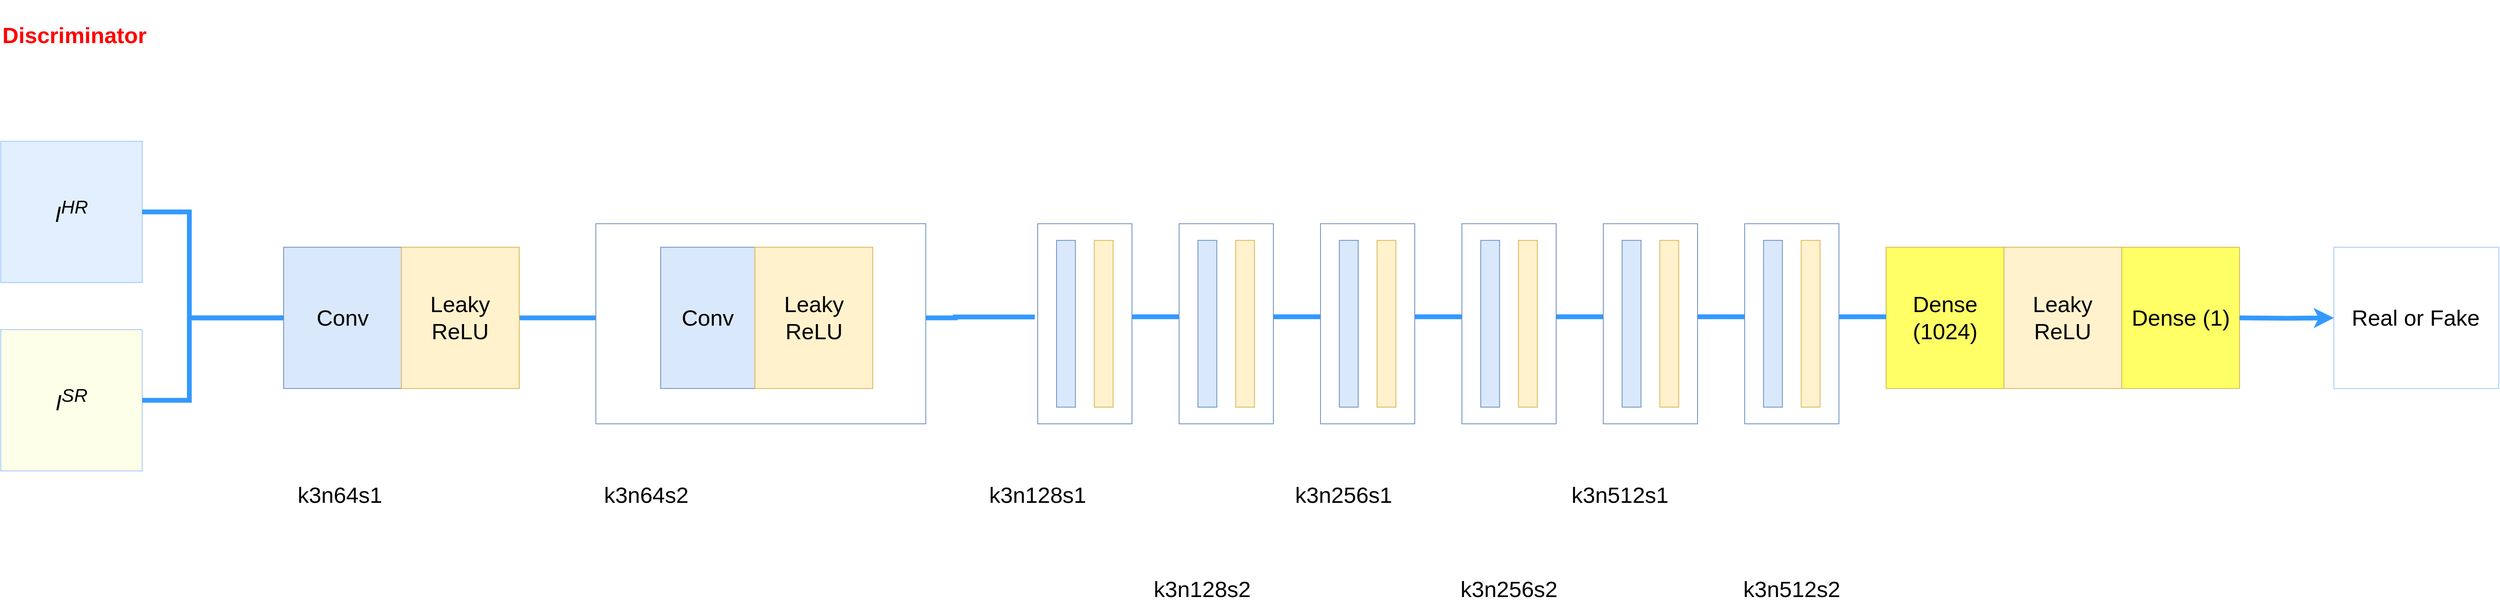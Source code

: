 <mxfile version="26.2.14">
  <diagram name="第 1 页" id="zd6RHvnpCG602YXMuTFv">
    <mxGraphModel dx="2620" dy="1557" grid="0" gridSize="10" guides="1" tooltips="1" connect="1" arrows="1" fold="1" page="1" pageScale="1" pageWidth="3300" pageHeight="2339" math="0" shadow="0">
      <root>
        <mxCell id="0" />
        <mxCell id="1" parent="0" />
        <mxCell id="ZQzBsFarwEVN76N8cBqX-27" style="edgeStyle=orthogonalEdgeStyle;rounded=0;orthogonalLoop=1;jettySize=auto;html=1;endArrow=none;endFill=1;strokeColor=#3399FF;strokeWidth=6;startFill=0;fontSize=28;" parent="1" source="ZQzBsFarwEVN76N8cBqX-7" target="ZQzBsFarwEVN76N8cBqX-9" edge="1">
          <mxGeometry relative="1" as="geometry" />
        </mxCell>
        <mxCell id="ZQzBsFarwEVN76N8cBqX-1" style="edgeStyle=orthogonalEdgeStyle;rounded=0;orthogonalLoop=1;jettySize=auto;html=1;endArrow=none;endFill=1;strokeColor=#3399FF;strokeWidth=6;startFill=0;entryX=-0.031;entryY=0.466;entryDx=0;entryDy=0;entryPerimeter=0;fontSize=28;" parent="1" source="ZQzBsFarwEVN76N8cBqX-11" target="ZQzBsFarwEVN76N8cBqX-31" edge="1">
          <mxGeometry relative="1" as="geometry">
            <mxPoint x="1237.371" y="1083.25" as="targetPoint" />
          </mxGeometry>
        </mxCell>
        <mxCell id="ZQzBsFarwEVN76N8cBqX-2" value="" style="rounded=0;whiteSpace=wrap;html=1;fillColor=#FFFFFF;strokeColor=#6c8ebf;fontSize=28;" parent="1" vertex="1">
          <mxGeometry x="794.873" y="965.25" width="412.999" height="250.75" as="geometry" />
        </mxCell>
        <mxCell id="ZQzBsFarwEVN76N8cBqX-3" value="Discriminator" style="text;html=1;strokeColor=none;fillColor=none;align=left;verticalAlign=middle;whiteSpace=wrap;rounded=0;fontSize=28;fontColor=#FF0000;fontStyle=1" parent="1" vertex="1">
          <mxGeometry x="50" y="685" width="353.999" height="88.5" as="geometry" />
        </mxCell>
        <mxCell id="ZQzBsFarwEVN76N8cBqX-4" value="&lt;i&gt;I&lt;sup&gt;HR&lt;/sup&gt;&lt;/i&gt;" style="shape=rectangle;whiteSpace=wrap;html=1;strokeColor=#a1c7ff;fillColor=#e1efff;fontSize=28;verticalAlign=middle;align=center;" parent="1" vertex="1">
          <mxGeometry x="50" y="862" width="176.999" height="177.0" as="geometry" />
        </mxCell>
        <mxCell id="ZQzBsFarwEVN76N8cBqX-5" value="&lt;i&gt;I&lt;sup&gt;SR&lt;/sup&gt;&lt;/i&gt;" style="shape=rectangle;whiteSpace=wrap;html=1;strokeColor=#a1c7ff;fillColor=#FEFFE8;fontSize=28;verticalAlign=middle;align=center;" parent="1" vertex="1">
          <mxGeometry x="50" y="1098" width="176.999" height="177.0" as="geometry" />
        </mxCell>
        <mxCell id="ZQzBsFarwEVN76N8cBqX-6" value="Conv" style="rounded=0;whiteSpace=wrap;html=1;fillColor=#dae8fc;strokeColor=#6c8ebf;align=center;verticalAlign=middle;fontSize=28;" parent="1" vertex="1">
          <mxGeometry x="403.999" y="994.75" width="147.5" height="177.0" as="geometry" />
        </mxCell>
        <mxCell id="ZQzBsFarwEVN76N8cBqX-7" value="Leaky ReLU" style="rounded=0;whiteSpace=wrap;html=1;fillColor=#fff2cc;strokeColor=#d6b656;align=center;verticalAlign=middle;fontSize=28;" parent="1" vertex="1">
          <mxGeometry x="551.498" y="994.75" width="147.5" height="177.0" as="geometry" />
        </mxCell>
        <mxCell id="ZQzBsFarwEVN76N8cBqX-8" value="k3n64s1" style="text;html=1;strokeColor=none;fillColor=none;align=center;verticalAlign=middle;whiteSpace=wrap;rounded=0;fontSize=28;" parent="1" vertex="1">
          <mxGeometry x="327.299" y="1275" width="294.999" height="59.0" as="geometry" />
        </mxCell>
        <mxCell id="ZQzBsFarwEVN76N8cBqX-9" value="Conv" style="rounded=0;whiteSpace=wrap;html=1;fillColor=#dae8fc;strokeColor=#6c8ebf;align=center;verticalAlign=middle;fontSize=28;" parent="1" vertex="1">
          <mxGeometry x="875.997" y="994.75" width="118.0" height="177.0" as="geometry" />
        </mxCell>
        <mxCell id="ZQzBsFarwEVN76N8cBqX-11" value="Leaky ReLU" style="rounded=0;whiteSpace=wrap;html=1;fillColor=#fff2cc;strokeColor=#d6b656;align=center;verticalAlign=middle;fontSize=28;" parent="1" vertex="1">
          <mxGeometry x="993.997" y="994.75" width="147.5" height="177.0" as="geometry" />
        </mxCell>
        <mxCell id="ZQzBsFarwEVN76N8cBqX-12" value="k3n64s2" style="text;html=1;strokeColor=none;fillColor=none;align=center;verticalAlign=middle;whiteSpace=wrap;rounded=0;fontSize=28;" parent="1" vertex="1">
          <mxGeometry x="681.298" y="1275" width="353.999" height="59.0" as="geometry" />
        </mxCell>
        <mxCell id="ZQzBsFarwEVN76N8cBqX-13" value="k3n128s1" style="text;html=1;strokeColor=none;fillColor=none;align=center;verticalAlign=middle;whiteSpace=wrap;rounded=0;fontSize=28;" parent="1" vertex="1">
          <mxGeometry x="1170.996" y="1275" width="353.999" height="59.0" as="geometry" />
        </mxCell>
        <mxCell id="ZQzBsFarwEVN76N8cBqX-14" value="k3n128s2" style="text;html=1;strokeColor=none;fillColor=none;align=center;verticalAlign=middle;whiteSpace=wrap;rounded=0;fontSize=28;" parent="1" vertex="1">
          <mxGeometry x="1377.496" y="1393" width="353.999" height="59.0" as="geometry" />
        </mxCell>
        <mxCell id="ZQzBsFarwEVN76N8cBqX-15" value="k3n256s1" style="text;html=1;strokeColor=none;fillColor=none;align=center;verticalAlign=middle;whiteSpace=wrap;rounded=0;fontSize=28;" parent="1" vertex="1">
          <mxGeometry x="1554.495" y="1275" width="353.999" height="59.0" as="geometry" />
        </mxCell>
        <mxCell id="ZQzBsFarwEVN76N8cBqX-16" value="k3n256s2" style="text;html=1;strokeColor=none;fillColor=none;align=center;verticalAlign=middle;whiteSpace=wrap;rounded=0;fontSize=28;" parent="1" vertex="1">
          <mxGeometry x="1760.995" y="1393" width="353.999" height="59.0" as="geometry" />
        </mxCell>
        <mxCell id="ZQzBsFarwEVN76N8cBqX-17" value="k3n512s1" style="text;html=1;strokeColor=none;fillColor=none;align=center;verticalAlign=middle;whiteSpace=wrap;rounded=0;fontSize=28;" parent="1" vertex="1">
          <mxGeometry x="1899.644" y="1275" width="353.999" height="59.0" as="geometry" />
        </mxCell>
        <mxCell id="ZQzBsFarwEVN76N8cBqX-18" value="k3n512s2" style="text;html=1;strokeColor=none;fillColor=none;align=center;verticalAlign=middle;whiteSpace=wrap;rounded=0;fontSize=28;" parent="1" vertex="1">
          <mxGeometry x="2114.993" y="1393" width="353.999" height="59.0" as="geometry" />
        </mxCell>
        <mxCell id="ZQzBsFarwEVN76N8cBqX-19" value="Dense (1024)" style="rounded=0;whiteSpace=wrap;html=1;fillColor=#FFFF66;strokeColor=#d6b656;align=center;verticalAlign=middle;fontSize=28;" parent="1" vertex="1">
          <mxGeometry x="2409.992" y="994.75" width="147.5" height="177.0" as="geometry" />
        </mxCell>
        <mxCell id="ZQzBsFarwEVN76N8cBqX-20" value="Leaky ReLU" style="rounded=0;whiteSpace=wrap;html=1;fillColor=#fff2cc;strokeColor=#d6b656;align=center;verticalAlign=middle;fontSize=28;" parent="1" vertex="1">
          <mxGeometry x="2557.492" y="994.75" width="147.5" height="177.0" as="geometry" />
        </mxCell>
        <mxCell id="ZQzBsFarwEVN76N8cBqX-21" value="Dense (1)" style="rounded=0;whiteSpace=wrap;html=1;fillColor=#FFFF66;strokeColor=#d6b656;align=center;verticalAlign=middle;fontSize=28;" parent="1" vertex="1">
          <mxGeometry x="2704.992" y="994.75" width="147.5" height="177.0" as="geometry" />
        </mxCell>
        <mxCell id="ZQzBsFarwEVN76N8cBqX-23" value="Real or Fake" style="shape=rectangle;whiteSpace=wrap;html=1;strokeColor=#a1c7ff;fillColor=#FFFFFF;fontSize=28;verticalAlign=middle;align=center;" parent="1" vertex="1">
          <mxGeometry x="2970.491" y="994.75" width="206.499" height="177.0" as="geometry" />
        </mxCell>
        <mxCell id="ZQzBsFarwEVN76N8cBqX-24" style="edgeStyle=orthogonalEdgeStyle;rounded=0;orthogonalLoop=1;jettySize=auto;html=1;endArrow=none;endFill=0;strokeColor=#3399FF;strokeWidth=6;fontSize=28;" parent="1" source="ZQzBsFarwEVN76N8cBqX-4" target="ZQzBsFarwEVN76N8cBqX-6" edge="1">
          <mxGeometry relative="1" as="geometry">
            <mxPoint x="285.999" y="950.5" as="sourcePoint" />
            <mxPoint x="344.999" y="1083.25" as="targetPoint" />
            <Array as="points">
              <mxPoint x="285.999" y="950.5" />
              <mxPoint x="285.999" y="1083.25" />
            </Array>
          </mxGeometry>
        </mxCell>
        <mxCell id="ZQzBsFarwEVN76N8cBqX-25" style="edgeStyle=orthogonalEdgeStyle;rounded=0;orthogonalLoop=1;jettySize=auto;html=1;endArrow=none;endFill=0;strokeColor=#3399FF;strokeWidth=6;fontSize=28;" parent="1" source="ZQzBsFarwEVN76N8cBqX-5" target="ZQzBsFarwEVN76N8cBqX-6" edge="1">
          <mxGeometry relative="1" as="geometry">
            <mxPoint x="285.999" y="1186.5" as="sourcePoint" />
            <mxPoint x="344.999" y="1083.25" as="targetPoint" />
            <Array as="points">
              <mxPoint x="285.999" y="1186.5" />
              <mxPoint x="285.999" y="1083.25" />
            </Array>
          </mxGeometry>
        </mxCell>
        <mxCell id="ZQzBsFarwEVN76N8cBqX-26" style="edgeStyle=orthogonalEdgeStyle;rounded=0;orthogonalLoop=1;jettySize=auto;html=1;endArrow=none;endFill=1;strokeColor=#3399FF;strokeWidth=2;startFill=0;fontSize=28;" parent="1" target="ZQzBsFarwEVN76N8cBqX-6" edge="1">
          <mxGeometry relative="1" as="geometry">
            <mxPoint x="285.999" y="1083.25" as="sourcePoint" />
          </mxGeometry>
        </mxCell>
        <mxCell id="ZQzBsFarwEVN76N8cBqX-28" style="edgeStyle=orthogonalEdgeStyle;rounded=0;orthogonalLoop=1;jettySize=auto;html=1;endArrow=none;endFill=1;strokeColor=#3399FF;strokeWidth=6;startFill=0;fontSize=28;" parent="1" edge="1">
          <mxGeometry relative="1" as="geometry">
            <mxPoint x="1463.045" y="1081.834" as="sourcePoint" />
            <mxPoint x="1524.995" y="1081.834" as="targetPoint" />
          </mxGeometry>
        </mxCell>
        <mxCell id="ZQzBsFarwEVN76N8cBqX-29" style="edgeStyle=orthogonalEdgeStyle;rounded=0;orthogonalLoop=1;jettySize=auto;html=1;endArrow=classic;endFill=1;strokeColor=#3399FF;strokeWidth=6;fontSize=28;" parent="1" target="ZQzBsFarwEVN76N8cBqX-23" edge="1">
          <mxGeometry relative="1" as="geometry">
            <mxPoint x="2852.491" y="1083.25" as="sourcePoint" />
          </mxGeometry>
        </mxCell>
        <mxCell id="ZQzBsFarwEVN76N8cBqX-30" value="" style="group;fontSize=28;" parent="1" vertex="1" connectable="0">
          <mxGeometry x="1347.996" y="965.25" width="118.0" height="250.75" as="geometry" />
        </mxCell>
        <mxCell id="ZQzBsFarwEVN76N8cBqX-31" value="" style="rounded=0;whiteSpace=wrap;html=1;fillColor=#FFFFFF;strokeColor=#6c8ebf;fontSize=28;" parent="ZQzBsFarwEVN76N8cBqX-30" vertex="1">
          <mxGeometry width="118.0" height="250.75" as="geometry" />
        </mxCell>
        <mxCell id="ZQzBsFarwEVN76N8cBqX-33" value="" style="rounded=0;whiteSpace=wrap;html=1;fillColor=#fff2cc;strokeColor=#d6b656;fontSize=28;" parent="ZQzBsFarwEVN76N8cBqX-30" vertex="1">
          <mxGeometry x="70.8" y="20.896" width="23.6" height="208.958" as="geometry" />
        </mxCell>
        <mxCell id="ZQzBsFarwEVN76N8cBqX-34" value="" style="rounded=0;whiteSpace=wrap;html=1;fillColor=#dae8fc;strokeColor=#6c8ebf;fontSize=28;" parent="ZQzBsFarwEVN76N8cBqX-30" vertex="1">
          <mxGeometry x="23.6" y="20.896" width="23.6" height="208.958" as="geometry" />
        </mxCell>
        <mxCell id="ZQzBsFarwEVN76N8cBqX-35" style="edgeStyle=orthogonalEdgeStyle;rounded=0;orthogonalLoop=1;jettySize=auto;html=1;endArrow=none;endFill=1;strokeColor=#3399FF;strokeWidth=6;startFill=0;fontSize=28;" parent="1" edge="1">
          <mxGeometry relative="1" as="geometry">
            <mxPoint x="1640.045" y="1081.834" as="sourcePoint" />
            <mxPoint x="1701.995" y="1081.834" as="targetPoint" />
          </mxGeometry>
        </mxCell>
        <mxCell id="ZQzBsFarwEVN76N8cBqX-36" value="" style="group;fontSize=28;" parent="1" vertex="1" connectable="0">
          <mxGeometry x="1524.995" y="965.25" width="118.0" height="250.75" as="geometry" />
        </mxCell>
        <mxCell id="ZQzBsFarwEVN76N8cBqX-37" value="" style="rounded=0;whiteSpace=wrap;html=1;fillColor=#FFFFFF;strokeColor=#6c8ebf;fontSize=28;" parent="ZQzBsFarwEVN76N8cBqX-36" vertex="1">
          <mxGeometry width="118.0" height="250.75" as="geometry" />
        </mxCell>
        <mxCell id="ZQzBsFarwEVN76N8cBqX-39" value="" style="rounded=0;whiteSpace=wrap;html=1;fillColor=#fff2cc;strokeColor=#d6b656;fontSize=28;" parent="ZQzBsFarwEVN76N8cBqX-36" vertex="1">
          <mxGeometry x="70.8" y="20.896" width="23.6" height="208.958" as="geometry" />
        </mxCell>
        <mxCell id="ZQzBsFarwEVN76N8cBqX-40" value="" style="rounded=0;whiteSpace=wrap;html=1;fillColor=#dae8fc;strokeColor=#6c8ebf;fontSize=28;" parent="ZQzBsFarwEVN76N8cBqX-36" vertex="1">
          <mxGeometry x="23.6" y="20.896" width="23.6" height="208.958" as="geometry" />
        </mxCell>
        <mxCell id="ZQzBsFarwEVN76N8cBqX-41" style="edgeStyle=orthogonalEdgeStyle;rounded=0;orthogonalLoop=1;jettySize=auto;html=1;endArrow=none;endFill=1;strokeColor=#3399FF;strokeWidth=6;startFill=0;fontSize=28;" parent="1" edge="1">
          <mxGeometry relative="1" as="geometry">
            <mxPoint x="1817.044" y="1081.834" as="sourcePoint" />
            <mxPoint x="1878.994" y="1081.834" as="targetPoint" />
          </mxGeometry>
        </mxCell>
        <mxCell id="ZQzBsFarwEVN76N8cBqX-42" value="" style="group;fontSize=28;" parent="1" vertex="1" connectable="0">
          <mxGeometry x="1701.995" y="965.25" width="118.0" height="250.75" as="geometry" />
        </mxCell>
        <mxCell id="ZQzBsFarwEVN76N8cBqX-43" value="" style="rounded=0;whiteSpace=wrap;html=1;fillColor=#FFFFFF;strokeColor=#6c8ebf;fontSize=28;" parent="ZQzBsFarwEVN76N8cBqX-42" vertex="1">
          <mxGeometry width="118.0" height="250.75" as="geometry" />
        </mxCell>
        <mxCell id="ZQzBsFarwEVN76N8cBqX-45" value="" style="rounded=0;whiteSpace=wrap;html=1;fillColor=#fff2cc;strokeColor=#d6b656;fontSize=28;" parent="ZQzBsFarwEVN76N8cBqX-42" vertex="1">
          <mxGeometry x="70.8" y="20.896" width="23.6" height="208.958" as="geometry" />
        </mxCell>
        <mxCell id="ZQzBsFarwEVN76N8cBqX-46" value="" style="rounded=0;whiteSpace=wrap;html=1;fillColor=#dae8fc;strokeColor=#6c8ebf;fontSize=28;" parent="ZQzBsFarwEVN76N8cBqX-42" vertex="1">
          <mxGeometry x="23.6" y="20.896" width="23.6" height="208.958" as="geometry" />
        </mxCell>
        <mxCell id="ZQzBsFarwEVN76N8cBqX-47" style="edgeStyle=orthogonalEdgeStyle;rounded=0;orthogonalLoop=1;jettySize=auto;html=1;endArrow=none;endFill=1;strokeColor=#3399FF;strokeWidth=6;startFill=0;fontSize=28;" parent="1" edge="1">
          <mxGeometry relative="1" as="geometry">
            <mxPoint x="1994.044" y="1081.834" as="sourcePoint" />
            <mxPoint x="2055.994" y="1081.834" as="targetPoint" />
          </mxGeometry>
        </mxCell>
        <mxCell id="ZQzBsFarwEVN76N8cBqX-48" value="" style="group;fontSize=28;" parent="1" vertex="1" connectable="0">
          <mxGeometry x="1878.994" y="965.25" width="118.0" height="250.75" as="geometry" />
        </mxCell>
        <mxCell id="ZQzBsFarwEVN76N8cBqX-49" value="" style="rounded=0;whiteSpace=wrap;html=1;fillColor=#FFFFFF;strokeColor=#6c8ebf;fontSize=28;" parent="ZQzBsFarwEVN76N8cBqX-48" vertex="1">
          <mxGeometry width="118.0" height="250.75" as="geometry" />
        </mxCell>
        <mxCell id="ZQzBsFarwEVN76N8cBqX-51" value="" style="rounded=0;whiteSpace=wrap;html=1;fillColor=#fff2cc;strokeColor=#d6b656;fontSize=28;" parent="ZQzBsFarwEVN76N8cBqX-48" vertex="1">
          <mxGeometry x="70.8" y="20.896" width="23.6" height="208.958" as="geometry" />
        </mxCell>
        <mxCell id="ZQzBsFarwEVN76N8cBqX-52" value="" style="rounded=0;whiteSpace=wrap;html=1;fillColor=#dae8fc;strokeColor=#6c8ebf;fontSize=28;" parent="ZQzBsFarwEVN76N8cBqX-48" vertex="1">
          <mxGeometry x="23.6" y="20.896" width="23.6" height="208.958" as="geometry" />
        </mxCell>
        <mxCell id="ZQzBsFarwEVN76N8cBqX-53" style="edgeStyle=orthogonalEdgeStyle;rounded=0;orthogonalLoop=1;jettySize=auto;html=1;endArrow=none;endFill=1;strokeColor=#3399FF;strokeWidth=6;startFill=0;fontSize=28;" parent="1" edge="1">
          <mxGeometry relative="1" as="geometry">
            <mxPoint x="2171.043" y="1081.834" as="sourcePoint" />
            <mxPoint x="2232.993" y="1081.834" as="targetPoint" />
          </mxGeometry>
        </mxCell>
        <mxCell id="ZQzBsFarwEVN76N8cBqX-54" value="" style="group;fontSize=28;" parent="1" vertex="1" connectable="0">
          <mxGeometry x="2055.994" y="965.25" width="118.0" height="250.75" as="geometry" />
        </mxCell>
        <mxCell id="ZQzBsFarwEVN76N8cBqX-55" value="" style="rounded=0;whiteSpace=wrap;html=1;fillColor=#FFFFFF;strokeColor=#6c8ebf;fontSize=28;" parent="ZQzBsFarwEVN76N8cBqX-54" vertex="1">
          <mxGeometry width="118.0" height="250.75" as="geometry" />
        </mxCell>
        <mxCell id="ZQzBsFarwEVN76N8cBqX-57" value="" style="rounded=0;whiteSpace=wrap;html=1;fillColor=#fff2cc;strokeColor=#d6b656;fontSize=28;" parent="ZQzBsFarwEVN76N8cBqX-54" vertex="1">
          <mxGeometry x="70.8" y="20.896" width="23.6" height="208.958" as="geometry" />
        </mxCell>
        <mxCell id="ZQzBsFarwEVN76N8cBqX-58" value="" style="rounded=0;whiteSpace=wrap;html=1;fillColor=#dae8fc;strokeColor=#6c8ebf;fontSize=28;" parent="ZQzBsFarwEVN76N8cBqX-54" vertex="1">
          <mxGeometry x="23.6" y="20.896" width="23.6" height="208.958" as="geometry" />
        </mxCell>
        <mxCell id="ZQzBsFarwEVN76N8cBqX-59" style="edgeStyle=orthogonalEdgeStyle;rounded=0;orthogonalLoop=1;jettySize=auto;html=1;endArrow=none;endFill=1;strokeColor=#3399FF;strokeWidth=6;startFill=0;fontSize=28;" parent="1" edge="1">
          <mxGeometry relative="1" as="geometry">
            <mxPoint x="2348.043" y="1081.834" as="sourcePoint" />
            <mxPoint x="2409.992" y="1081.834" as="targetPoint" />
          </mxGeometry>
        </mxCell>
        <mxCell id="ZQzBsFarwEVN76N8cBqX-60" value="" style="group;fontSize=28;" parent="1" vertex="1" connectable="0">
          <mxGeometry x="2232.993" y="965.25" width="118.0" height="250.75" as="geometry" />
        </mxCell>
        <mxCell id="ZQzBsFarwEVN76N8cBqX-61" value="" style="rounded=0;whiteSpace=wrap;html=1;fillColor=#FFFFFF;strokeColor=#6c8ebf;fontSize=28;" parent="ZQzBsFarwEVN76N8cBqX-60" vertex="1">
          <mxGeometry width="118.0" height="250.75" as="geometry" />
        </mxCell>
        <mxCell id="ZQzBsFarwEVN76N8cBqX-63" value="" style="rounded=0;whiteSpace=wrap;html=1;fillColor=#fff2cc;strokeColor=#d6b656;fontSize=28;" parent="ZQzBsFarwEVN76N8cBqX-60" vertex="1">
          <mxGeometry x="70.8" y="20.896" width="23.6" height="208.958" as="geometry" />
        </mxCell>
        <mxCell id="ZQzBsFarwEVN76N8cBqX-64" value="" style="rounded=0;whiteSpace=wrap;html=1;fillColor=#dae8fc;strokeColor=#6c8ebf;fontSize=28;" parent="ZQzBsFarwEVN76N8cBqX-60" vertex="1">
          <mxGeometry x="23.6" y="20.896" width="23.6" height="208.958" as="geometry" />
        </mxCell>
      </root>
    </mxGraphModel>
  </diagram>
</mxfile>
